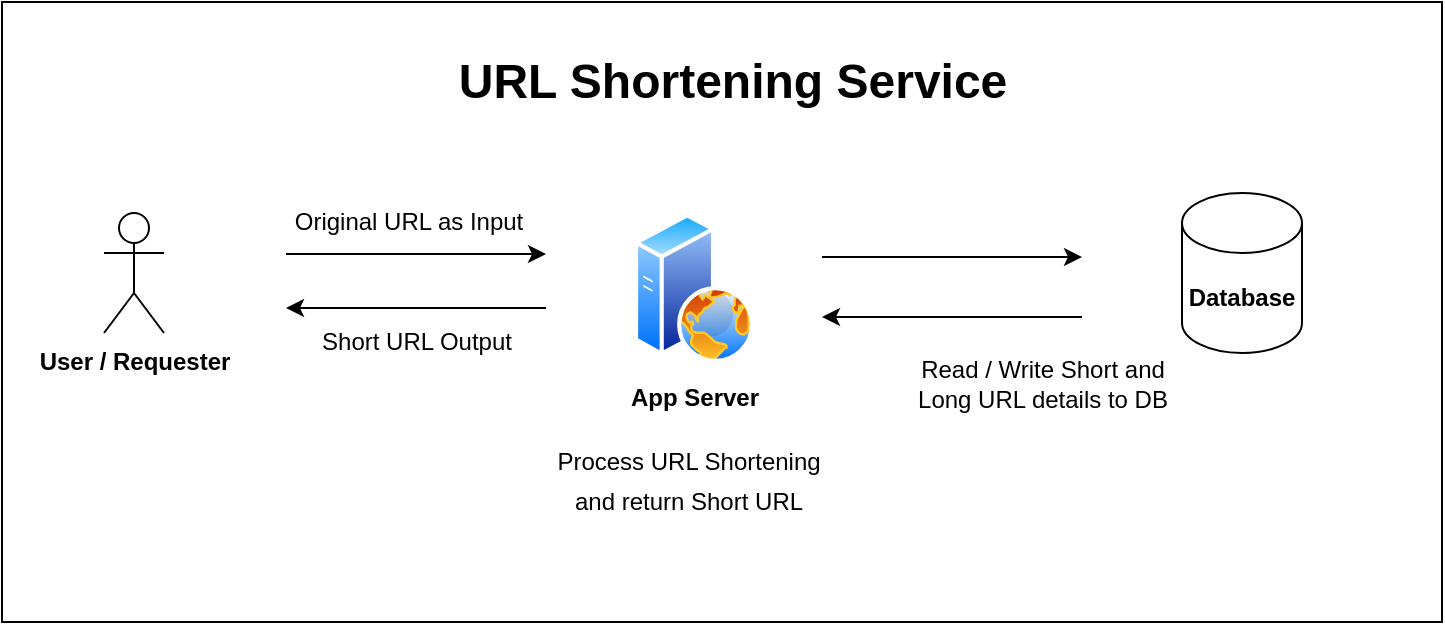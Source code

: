 <mxfile version="16.0.3" type="device"><diagram id="JY2izQX5XCdvGgnwKaiO" name="Page-1"><mxGraphModel dx="782" dy="468" grid="1" gridSize="10" guides="1" tooltips="1" connect="1" arrows="1" fold="1" page="1" pageScale="1" pageWidth="827" pageHeight="1169" math="0" shadow="0"><root><mxCell id="0"/><mxCell id="1" parent="0"/><mxCell id="WAJOaYPTyK0PyvWKY7Dy-22" value="" style="rounded=0;whiteSpace=wrap;html=1;fontSize=24;" parent="1" vertex="1"><mxGeometry x="40" y="10" width="720" height="310" as="geometry"/></mxCell><mxCell id="WAJOaYPTyK0PyvWKY7Dy-1" value="&lt;b&gt;&lt;font style=&quot;font-size: 12px&quot;&gt;User / Requester&lt;/font&gt;&lt;/b&gt;" style="shape=umlActor;verticalLabelPosition=bottom;verticalAlign=top;html=1;outlineConnect=0;" parent="1" vertex="1"><mxGeometry x="91" y="115.5" width="30" height="60" as="geometry"/></mxCell><mxCell id="WAJOaYPTyK0PyvWKY7Dy-2" value="&lt;b&gt;&lt;font style=&quot;font-size: 12px&quot;&gt;App Server&lt;/font&gt;&lt;/b&gt;" style="aspect=fixed;perimeter=ellipsePerimeter;html=1;align=center;shadow=0;dashed=0;spacingTop=3;image;image=img/lib/active_directory/web_server.svg;" parent="1" vertex="1"><mxGeometry x="356" y="115.5" width="60" height="75" as="geometry"/></mxCell><mxCell id="WAJOaYPTyK0PyvWKY7Dy-4" value="&lt;b&gt;&lt;font style=&quot;font-size: 12px&quot;&gt;Database&lt;/font&gt;&lt;/b&gt;" style="shape=cylinder3;whiteSpace=wrap;html=1;boundedLbl=1;backgroundOutline=1;size=15;" parent="1" vertex="1"><mxGeometry x="630" y="105.5" width="60" height="80" as="geometry"/></mxCell><mxCell id="WAJOaYPTyK0PyvWKY7Dy-6" value="" style="endArrow=classic;html=1;rounded=0;fontSize=12;" parent="1" edge="1"><mxGeometry width="50" height="50" relative="1" as="geometry"><mxPoint x="182" y="136" as="sourcePoint"/><mxPoint x="312" y="136" as="targetPoint"/></mxGeometry></mxCell><mxCell id="WAJOaYPTyK0PyvWKY7Dy-9" value="" style="endArrow=classic;html=1;rounded=0;fontSize=12;" parent="1" edge="1"><mxGeometry width="50" height="50" relative="1" as="geometry"><mxPoint x="312" y="163" as="sourcePoint"/><mxPoint x="182" y="163" as="targetPoint"/></mxGeometry></mxCell><mxCell id="WAJOaYPTyK0PyvWKY7Dy-12" value="Original URL as Input" style="text;html=1;align=center;verticalAlign=middle;resizable=0;points=[];autosize=1;strokeColor=none;fillColor=none;fontSize=12;" parent="1" vertex="1"><mxGeometry x="178" y="110" width="130" height="20" as="geometry"/></mxCell><mxCell id="WAJOaYPTyK0PyvWKY7Dy-13" value="Short URL Output" style="text;html=1;align=center;verticalAlign=middle;resizable=0;points=[];autosize=1;strokeColor=none;fillColor=none;fontSize=12;" parent="1" vertex="1"><mxGeometry x="192" y="170" width="110" height="20" as="geometry"/></mxCell><mxCell id="WAJOaYPTyK0PyvWKY7Dy-14" value="and return Short URL" style="text;html=1;align=center;verticalAlign=middle;resizable=0;points=[];autosize=1;strokeColor=none;fillColor=none;fontSize=12;" parent="1" vertex="1"><mxGeometry x="318" y="250" width="130" height="20" as="geometry"/></mxCell><mxCell id="WAJOaYPTyK0PyvWKY7Dy-15" value="Process URL Shortening" style="text;html=1;align=center;verticalAlign=middle;resizable=0;points=[];autosize=1;strokeColor=none;fillColor=none;fontSize=12;" parent="1" vertex="1"><mxGeometry x="308" y="230" width="150" height="20" as="geometry"/></mxCell><mxCell id="WAJOaYPTyK0PyvWKY7Dy-16" value="" style="endArrow=classic;html=1;rounded=0;fontSize=12;" parent="1" edge="1"><mxGeometry width="50" height="50" relative="1" as="geometry"><mxPoint x="450" y="137.5" as="sourcePoint"/><mxPoint x="580" y="137.5" as="targetPoint"/></mxGeometry></mxCell><mxCell id="WAJOaYPTyK0PyvWKY7Dy-17" value="" style="endArrow=classic;html=1;rounded=0;fontSize=12;" parent="1" edge="1"><mxGeometry width="50" height="50" relative="1" as="geometry"><mxPoint x="580" y="167.5" as="sourcePoint"/><mxPoint x="450" y="167.5" as="targetPoint"/></mxGeometry></mxCell><mxCell id="WAJOaYPTyK0PyvWKY7Dy-20" value="Read / Write Short and &lt;br&gt;Long URL details to DB" style="text;html=1;align=center;verticalAlign=middle;resizable=0;points=[];autosize=1;strokeColor=none;fillColor=none;fontSize=12;" parent="1" vertex="1"><mxGeometry x="490" y="185.5" width="140" height="30" as="geometry"/></mxCell><mxCell id="WAJOaYPTyK0PyvWKY7Dy-21" value="&lt;font style=&quot;font-size: 24px&quot;&gt;&lt;b&gt;URL Shortening Service&lt;/b&gt;&lt;/font&gt;" style="text;html=1;align=center;verticalAlign=middle;resizable=0;points=[];autosize=1;strokeColor=none;fillColor=none;fontSize=12;" parent="1" vertex="1"><mxGeometry x="260" y="40" width="290" height="20" as="geometry"/></mxCell></root></mxGraphModel></diagram></mxfile>